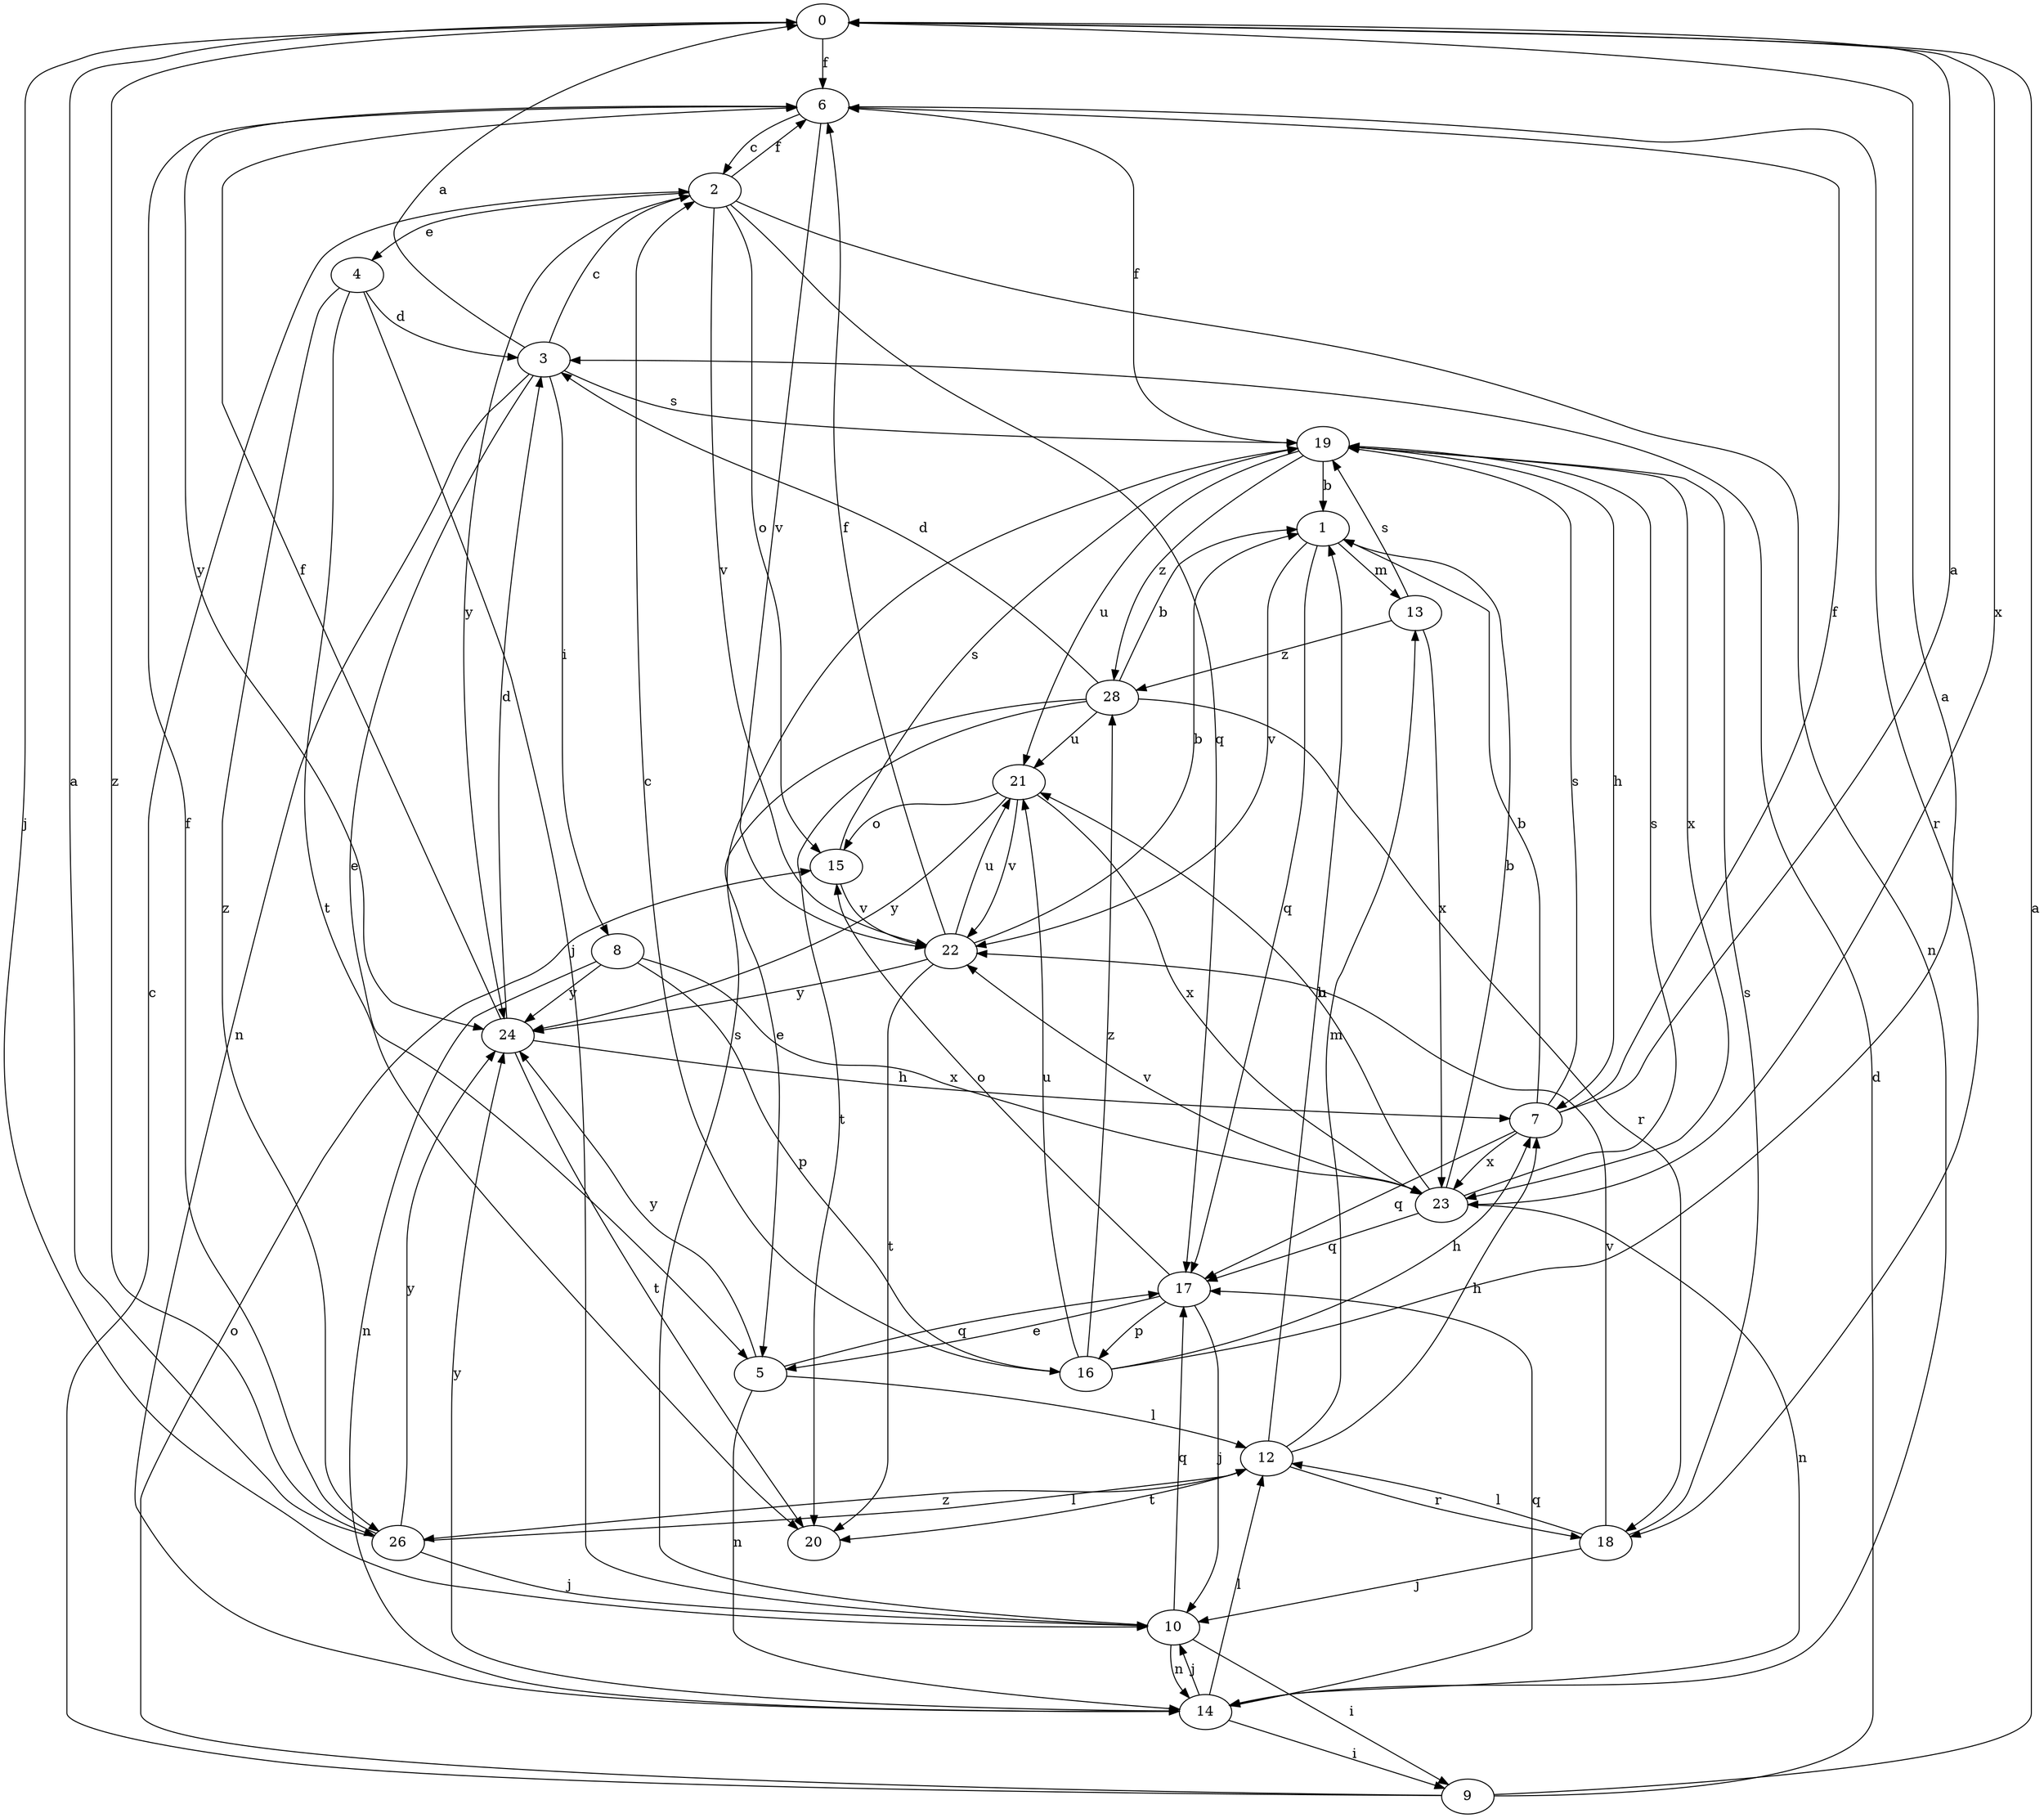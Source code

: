 strict digraph  {
0;
1;
2;
3;
4;
5;
6;
7;
8;
9;
10;
12;
13;
14;
15;
16;
17;
18;
19;
20;
21;
22;
23;
24;
26;
28;
0 -> 6  [label=f];
0 -> 10  [label=j];
0 -> 23  [label=x];
0 -> 26  [label=z];
1 -> 13  [label=m];
1 -> 17  [label=q];
1 -> 22  [label=v];
2 -> 4  [label=e];
2 -> 6  [label=f];
2 -> 14  [label=n];
2 -> 15  [label=o];
2 -> 17  [label=q];
2 -> 22  [label=v];
2 -> 24  [label=y];
3 -> 0  [label=a];
3 -> 2  [label=c];
3 -> 5  [label=e];
3 -> 8  [label=i];
3 -> 14  [label=n];
3 -> 19  [label=s];
4 -> 3  [label=d];
4 -> 10  [label=j];
4 -> 20  [label=t];
4 -> 26  [label=z];
5 -> 12  [label=l];
5 -> 14  [label=n];
5 -> 17  [label=q];
5 -> 24  [label=y];
6 -> 2  [label=c];
6 -> 18  [label=r];
6 -> 22  [label=v];
6 -> 24  [label=y];
7 -> 0  [label=a];
7 -> 1  [label=b];
7 -> 6  [label=f];
7 -> 17  [label=q];
7 -> 19  [label=s];
7 -> 23  [label=x];
8 -> 14  [label=n];
8 -> 16  [label=p];
8 -> 23  [label=x];
8 -> 24  [label=y];
9 -> 0  [label=a];
9 -> 2  [label=c];
9 -> 3  [label=d];
9 -> 15  [label=o];
10 -> 9  [label=i];
10 -> 14  [label=n];
10 -> 17  [label=q];
10 -> 19  [label=s];
12 -> 1  [label=b];
12 -> 7  [label=h];
12 -> 13  [label=m];
12 -> 18  [label=r];
12 -> 20  [label=t];
12 -> 26  [label=z];
13 -> 19  [label=s];
13 -> 23  [label=x];
13 -> 28  [label=z];
14 -> 9  [label=i];
14 -> 10  [label=j];
14 -> 12  [label=l];
14 -> 17  [label=q];
14 -> 24  [label=y];
15 -> 19  [label=s];
15 -> 22  [label=v];
16 -> 0  [label=a];
16 -> 2  [label=c];
16 -> 7  [label=h];
16 -> 21  [label=u];
16 -> 28  [label=z];
17 -> 5  [label=e];
17 -> 10  [label=j];
17 -> 15  [label=o];
17 -> 16  [label=p];
18 -> 10  [label=j];
18 -> 12  [label=l];
18 -> 19  [label=s];
18 -> 22  [label=v];
19 -> 1  [label=b];
19 -> 6  [label=f];
19 -> 7  [label=h];
19 -> 21  [label=u];
19 -> 23  [label=x];
19 -> 28  [label=z];
21 -> 15  [label=o];
21 -> 22  [label=v];
21 -> 23  [label=x];
21 -> 24  [label=y];
22 -> 1  [label=b];
22 -> 6  [label=f];
22 -> 20  [label=t];
22 -> 21  [label=u];
22 -> 24  [label=y];
23 -> 1  [label=b];
23 -> 14  [label=n];
23 -> 17  [label=q];
23 -> 19  [label=s];
23 -> 21  [label=u];
23 -> 22  [label=v];
24 -> 3  [label=d];
24 -> 6  [label=f];
24 -> 7  [label=h];
24 -> 20  [label=t];
26 -> 0  [label=a];
26 -> 6  [label=f];
26 -> 10  [label=j];
26 -> 12  [label=l];
26 -> 24  [label=y];
28 -> 1  [label=b];
28 -> 3  [label=d];
28 -> 5  [label=e];
28 -> 18  [label=r];
28 -> 20  [label=t];
28 -> 21  [label=u];
}
